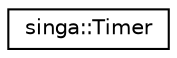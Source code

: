 digraph "Graphical Class Hierarchy"
{
  edge [fontname="Helvetica",fontsize="10",labelfontname="Helvetica",labelfontsize="10"];
  node [fontname="Helvetica",fontsize="10",shape=record];
  rankdir="LR";
  Node0 [label="singa::Timer",height=0.2,width=0.4,color="black", fillcolor="white", style="filled",URL="$classsinga_1_1Timer.html",tooltip="For benchmarking the time cost of operations. "];
}
